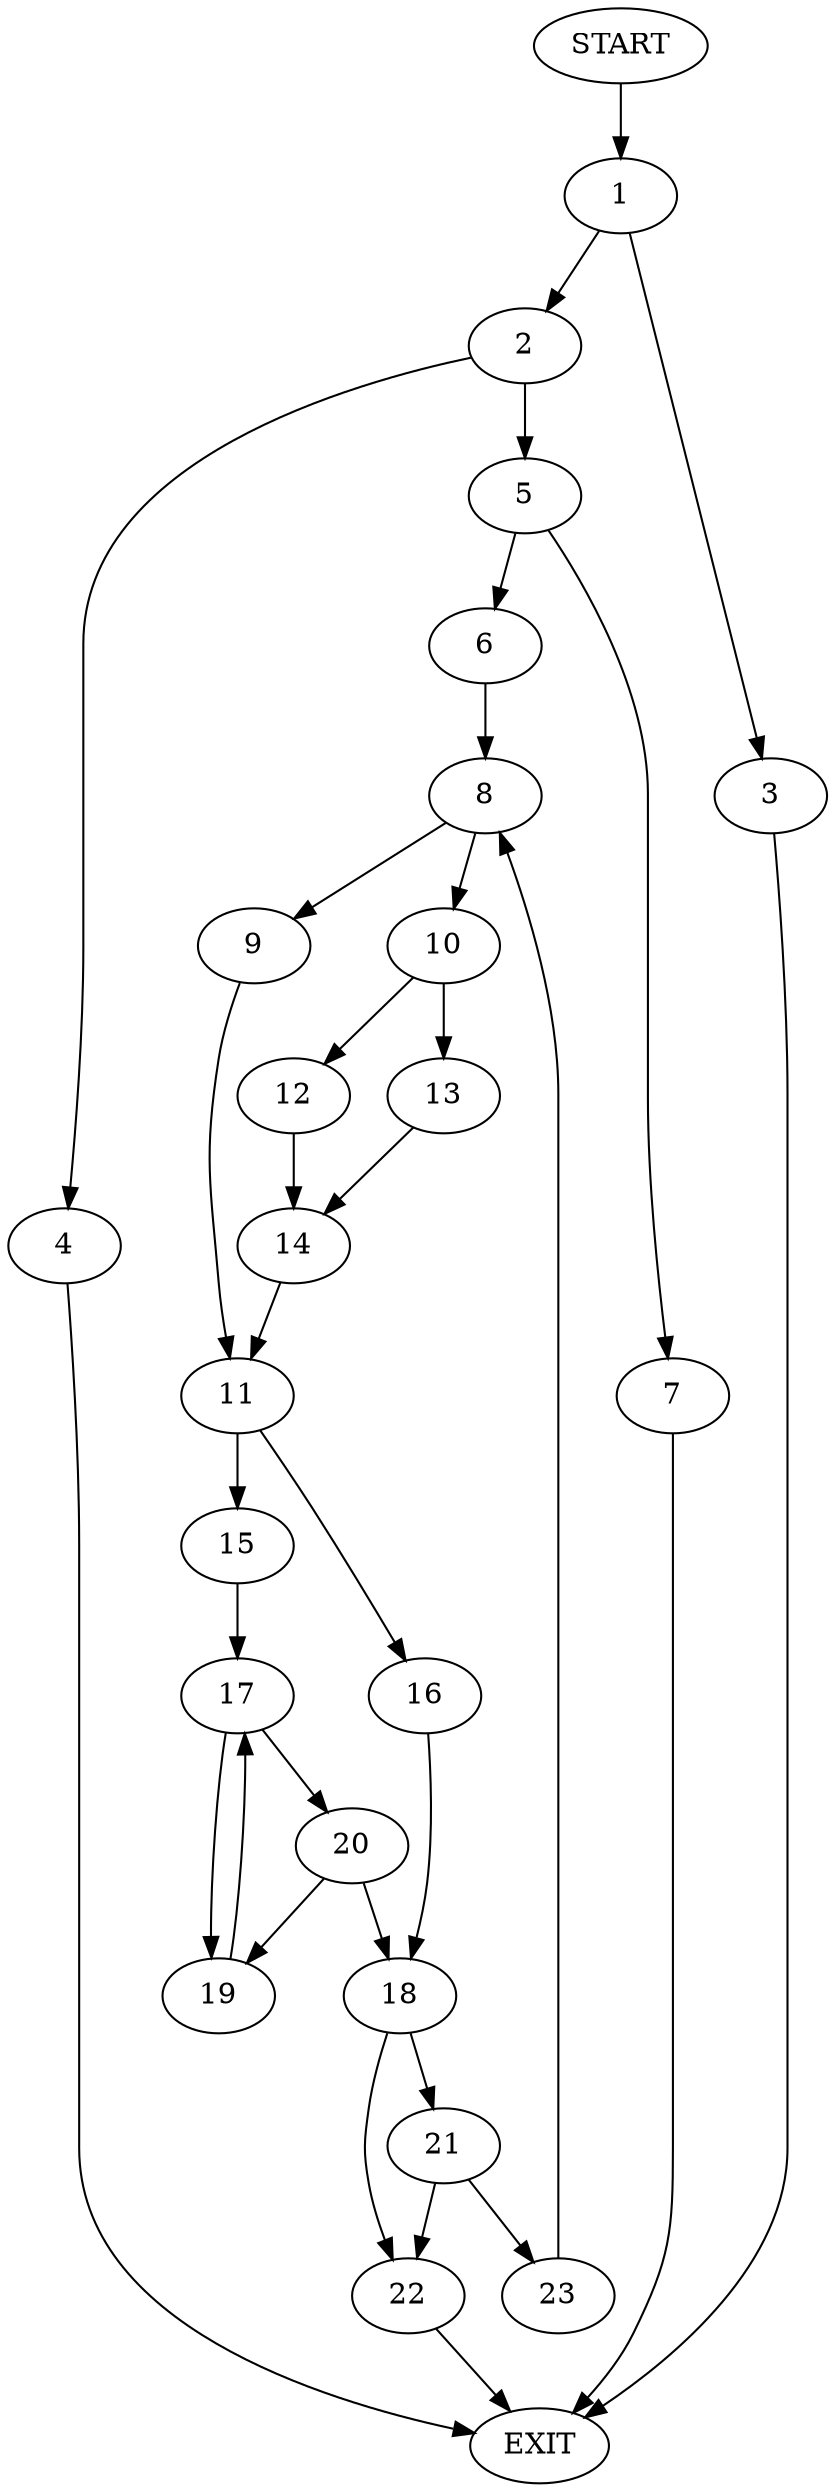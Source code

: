 digraph {
0 [label="START"]
24 [label="EXIT"]
0 -> 1
1 -> 2
1 -> 3
3 -> 24
2 -> 4
2 -> 5
5 -> 6
5 -> 7
4 -> 24
6 -> 8
7 -> 24
8 -> 9
8 -> 10
9 -> 11
10 -> 12
10 -> 13
12 -> 14
13 -> 14
14 -> 11
11 -> 15
11 -> 16
15 -> 17
16 -> 18
17 -> 19
17 -> 20
19 -> 17
20 -> 19
20 -> 18
18 -> 21
18 -> 22
22 -> 24
21 -> 23
21 -> 22
23 -> 8
}
